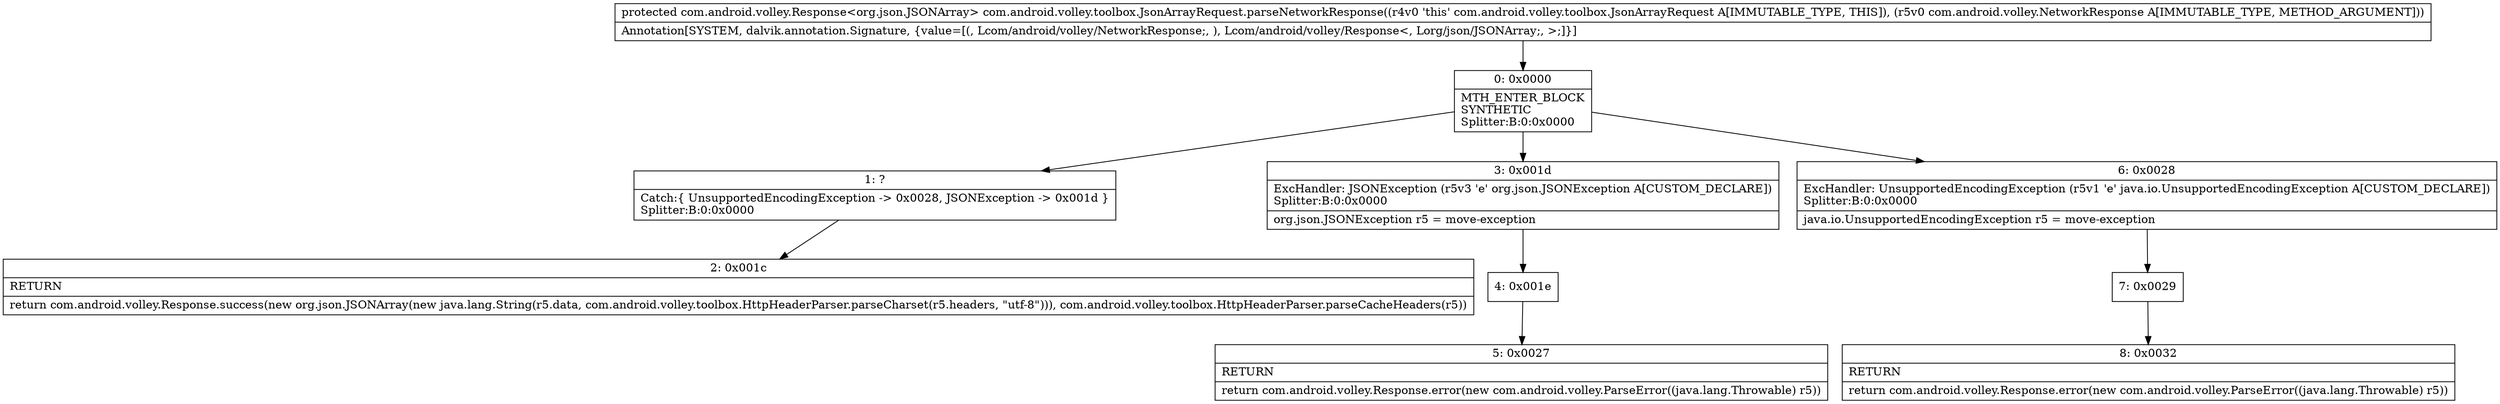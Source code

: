 digraph "CFG forcom.android.volley.toolbox.JsonArrayRequest.parseNetworkResponse(Lcom\/android\/volley\/NetworkResponse;)Lcom\/android\/volley\/Response;" {
Node_0 [shape=record,label="{0\:\ 0x0000|MTH_ENTER_BLOCK\lSYNTHETIC\lSplitter:B:0:0x0000\l}"];
Node_1 [shape=record,label="{1\:\ ?|Catch:\{ UnsupportedEncodingException \-\> 0x0028, JSONException \-\> 0x001d \}\lSplitter:B:0:0x0000\l}"];
Node_2 [shape=record,label="{2\:\ 0x001c|RETURN\l|return com.android.volley.Response.success(new org.json.JSONArray(new java.lang.String(r5.data, com.android.volley.toolbox.HttpHeaderParser.parseCharset(r5.headers, \"utf\-8\"))), com.android.volley.toolbox.HttpHeaderParser.parseCacheHeaders(r5))\l}"];
Node_3 [shape=record,label="{3\:\ 0x001d|ExcHandler: JSONException (r5v3 'e' org.json.JSONException A[CUSTOM_DECLARE])\lSplitter:B:0:0x0000\l|org.json.JSONException r5 = move\-exception\l}"];
Node_4 [shape=record,label="{4\:\ 0x001e}"];
Node_5 [shape=record,label="{5\:\ 0x0027|RETURN\l|return com.android.volley.Response.error(new com.android.volley.ParseError((java.lang.Throwable) r5))\l}"];
Node_6 [shape=record,label="{6\:\ 0x0028|ExcHandler: UnsupportedEncodingException (r5v1 'e' java.io.UnsupportedEncodingException A[CUSTOM_DECLARE])\lSplitter:B:0:0x0000\l|java.io.UnsupportedEncodingException r5 = move\-exception\l}"];
Node_7 [shape=record,label="{7\:\ 0x0029}"];
Node_8 [shape=record,label="{8\:\ 0x0032|RETURN\l|return com.android.volley.Response.error(new com.android.volley.ParseError((java.lang.Throwable) r5))\l}"];
MethodNode[shape=record,label="{protected com.android.volley.Response\<org.json.JSONArray\> com.android.volley.toolbox.JsonArrayRequest.parseNetworkResponse((r4v0 'this' com.android.volley.toolbox.JsonArrayRequest A[IMMUTABLE_TYPE, THIS]), (r5v0 com.android.volley.NetworkResponse A[IMMUTABLE_TYPE, METHOD_ARGUMENT]))  | Annotation[SYSTEM, dalvik.annotation.Signature, \{value=[(, Lcom\/android\/volley\/NetworkResponse;, ), Lcom\/android\/volley\/Response\<, Lorg\/json\/JSONArray;, \>;]\}]\l}"];
MethodNode -> Node_0;
Node_0 -> Node_1;
Node_0 -> Node_6;
Node_0 -> Node_3;
Node_1 -> Node_2;
Node_3 -> Node_4;
Node_4 -> Node_5;
Node_6 -> Node_7;
Node_7 -> Node_8;
}


